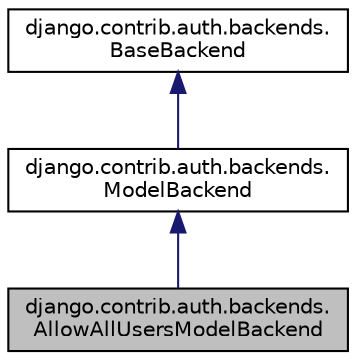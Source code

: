 digraph "django.contrib.auth.backends.AllowAllUsersModelBackend"
{
 // LATEX_PDF_SIZE
  edge [fontname="Helvetica",fontsize="10",labelfontname="Helvetica",labelfontsize="10"];
  node [fontname="Helvetica",fontsize="10",shape=record];
  Node1 [label="django.contrib.auth.backends.\lAllowAllUsersModelBackend",height=0.2,width=0.4,color="black", fillcolor="grey75", style="filled", fontcolor="black",tooltip=" "];
  Node2 -> Node1 [dir="back",color="midnightblue",fontsize="10",style="solid",fontname="Helvetica"];
  Node2 [label="django.contrib.auth.backends.\lModelBackend",height=0.2,width=0.4,color="black", fillcolor="white", style="filled",URL="$classdjango_1_1contrib_1_1auth_1_1backends_1_1_model_backend.html",tooltip=" "];
  Node3 -> Node2 [dir="back",color="midnightblue",fontsize="10",style="solid",fontname="Helvetica"];
  Node3 [label="django.contrib.auth.backends.\lBaseBackend",height=0.2,width=0.4,color="black", fillcolor="white", style="filled",URL="$classdjango_1_1contrib_1_1auth_1_1backends_1_1_base_backend.html",tooltip=" "];
}
